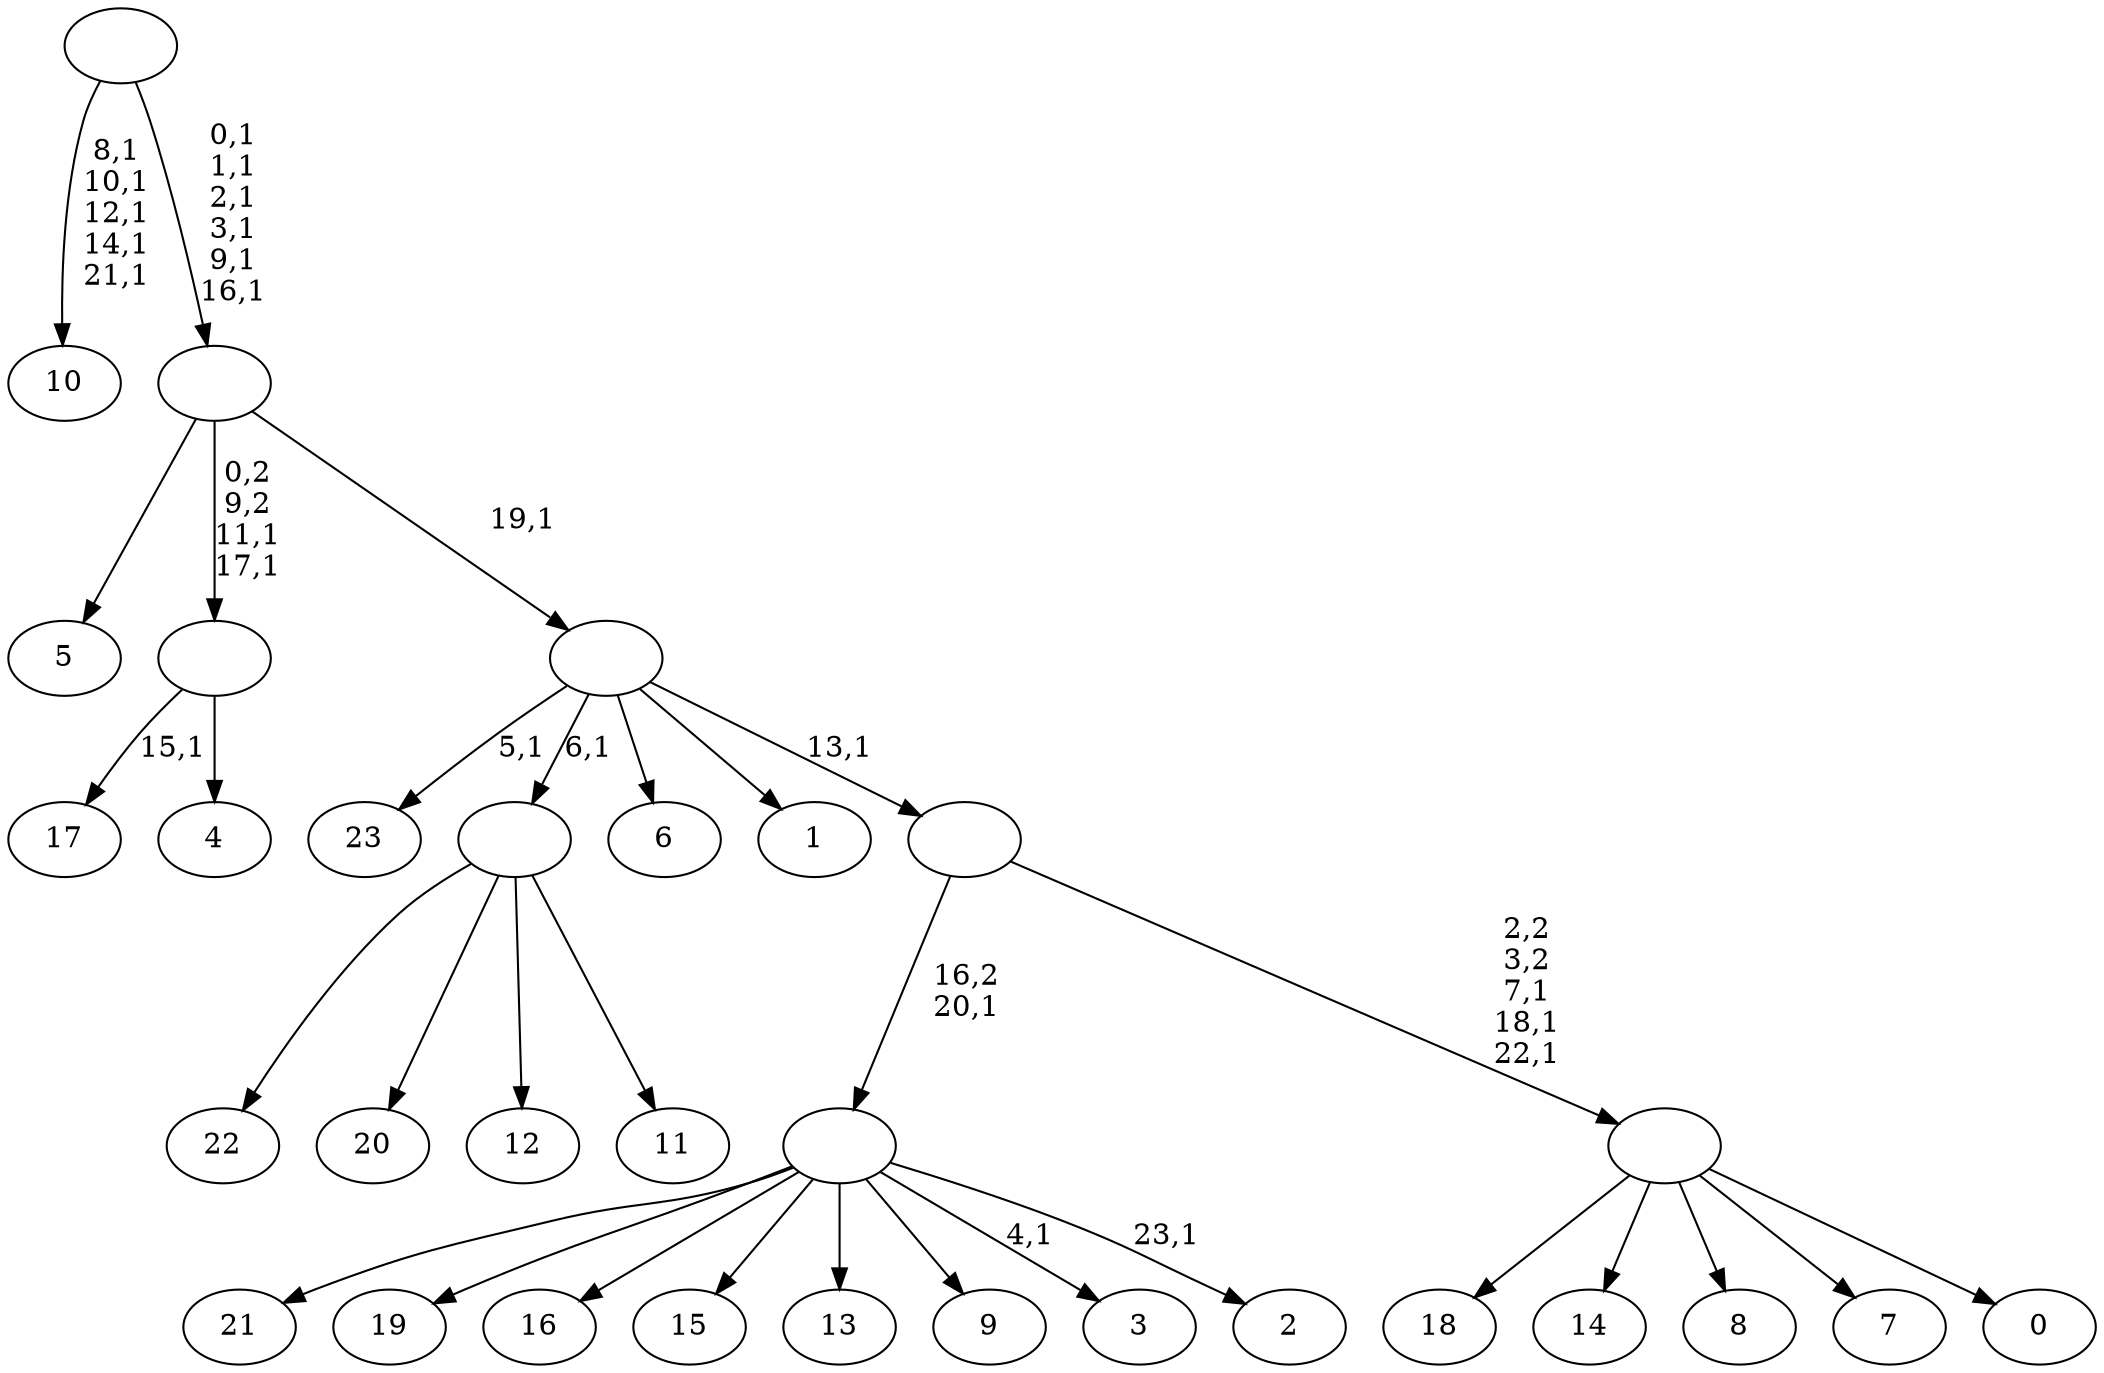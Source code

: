 digraph T {
	48 [label="23"]
	46 [label="22"]
	45 [label="21"]
	44 [label="20"]
	43 [label="19"]
	42 [label="18"]
	41 [label="17"]
	39 [label="16"]
	38 [label="15"]
	37 [label="14"]
	36 [label="13"]
	35 [label="12"]
	34 [label="11"]
	33 [label=""]
	32 [label="10"]
	26 [label="9"]
	25 [label="8"]
	24 [label="7"]
	23 [label="6"]
	22 [label="5"]
	21 [label="4"]
	20 [label=""]
	18 [label="3"]
	16 [label="2"]
	14 [label=""]
	13 [label="1"]
	12 [label="0"]
	11 [label=""]
	8 [label=""]
	7 [label=""]
	6 [label=""]
	0 [label=""]
	33 -> 46 [label=""]
	33 -> 44 [label=""]
	33 -> 35 [label=""]
	33 -> 34 [label=""]
	20 -> 41 [label="15,1"]
	20 -> 21 [label=""]
	14 -> 16 [label="23,1"]
	14 -> 18 [label="4,1"]
	14 -> 45 [label=""]
	14 -> 43 [label=""]
	14 -> 39 [label=""]
	14 -> 38 [label=""]
	14 -> 36 [label=""]
	14 -> 26 [label=""]
	11 -> 42 [label=""]
	11 -> 37 [label=""]
	11 -> 25 [label=""]
	11 -> 24 [label=""]
	11 -> 12 [label=""]
	8 -> 11 [label="2,2\n3,2\n7,1\n18,1\n22,1"]
	8 -> 14 [label="16,2\n20,1"]
	7 -> 48 [label="5,1"]
	7 -> 33 [label="6,1"]
	7 -> 23 [label=""]
	7 -> 13 [label=""]
	7 -> 8 [label="13,1"]
	6 -> 20 [label="0,2\n9,2\n11,1\n17,1"]
	6 -> 22 [label=""]
	6 -> 7 [label="19,1"]
	0 -> 6 [label="0,1\n1,1\n2,1\n3,1\n9,1\n16,1"]
	0 -> 32 [label="8,1\n10,1\n12,1\n14,1\n21,1"]
}
